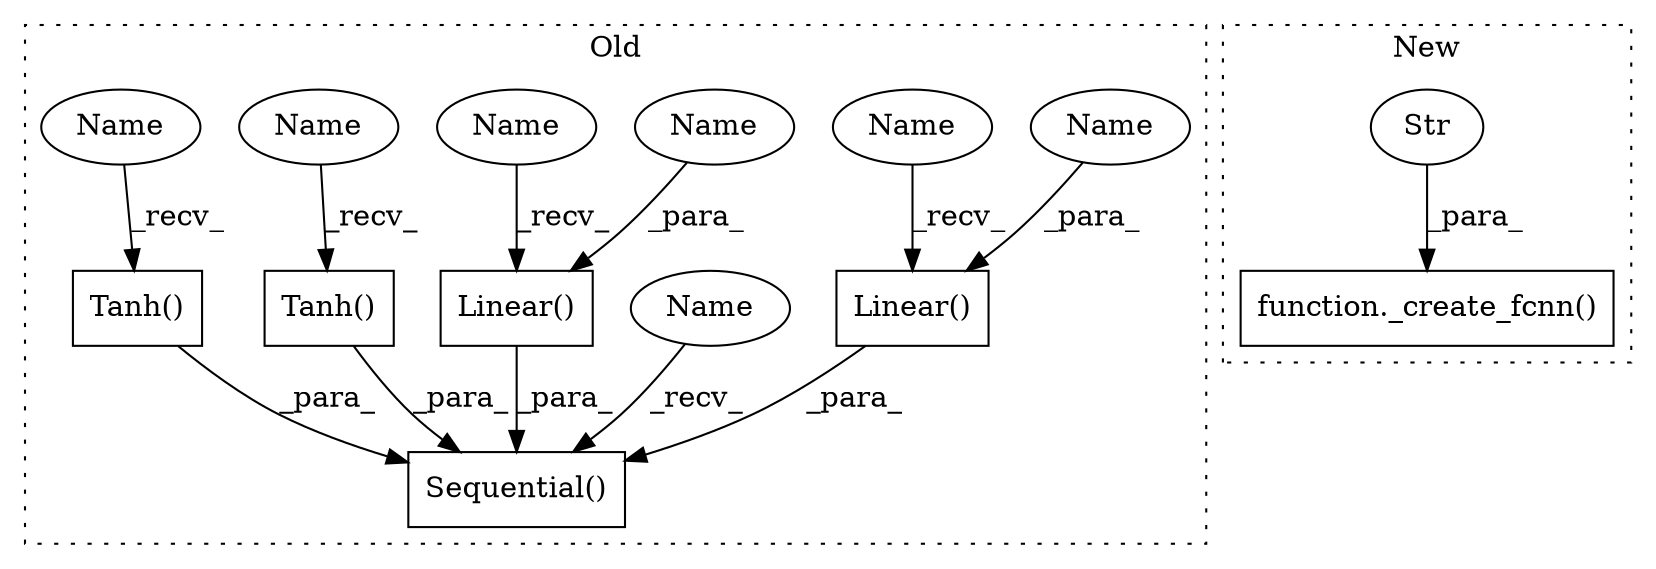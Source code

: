 digraph G {
subgraph cluster0 {
1 [label="Tanh()" a="75" s="8406" l="9" shape="box"];
3 [label="Sequential()" a="75" s="8308,8451" l="14,1" shape="box"];
5 [label="Tanh()" a="75" s="8358" l="9" shape="box"];
6 [label="Linear()" a="75" s="8322,8355" l="10,1" shape="box"];
7 [label="Linear()" a="75" s="8417,8450" l="10,1" shape="box"];
8 [label="Name" a="87" s="8332" l="10" shape="ellipse"];
9 [label="Name" a="87" s="8440" l="10" shape="ellipse"];
10 [label="Name" a="87" s="8417" l="2" shape="ellipse"];
11 [label="Name" a="87" s="8308" l="2" shape="ellipse"];
12 [label="Name" a="87" s="8358" l="2" shape="ellipse"];
13 [label="Name" a="87" s="8406" l="2" shape="ellipse"];
14 [label="Name" a="87" s="8322" l="2" shape="ellipse"];
label = "Old";
style="dotted";
}
subgraph cluster1 {
2 [label="function._create_fcnn()" a="75" s="8409,8465" l="13,1" shape="box"];
4 [label="Str" a="66" s="8459" l="6" shape="ellipse"];
label = "New";
style="dotted";
}
1 -> 3 [label="_para_"];
4 -> 2 [label="_para_"];
5 -> 3 [label="_para_"];
6 -> 3 [label="_para_"];
7 -> 3 [label="_para_"];
8 -> 6 [label="_para_"];
9 -> 7 [label="_para_"];
10 -> 7 [label="_recv_"];
11 -> 3 [label="_recv_"];
12 -> 5 [label="_recv_"];
13 -> 1 [label="_recv_"];
14 -> 6 [label="_recv_"];
}